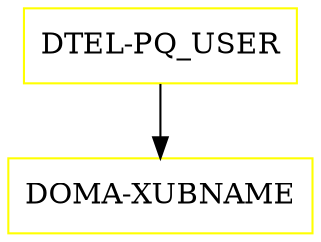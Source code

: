 digraph G {
  "DTEL-PQ_USER" [shape=box,color=yellow];
  "DOMA-XUBNAME" [shape=box,color=yellow,URL="./DOMA_XUBNAME.html"];
  "DTEL-PQ_USER" -> "DOMA-XUBNAME";
}
